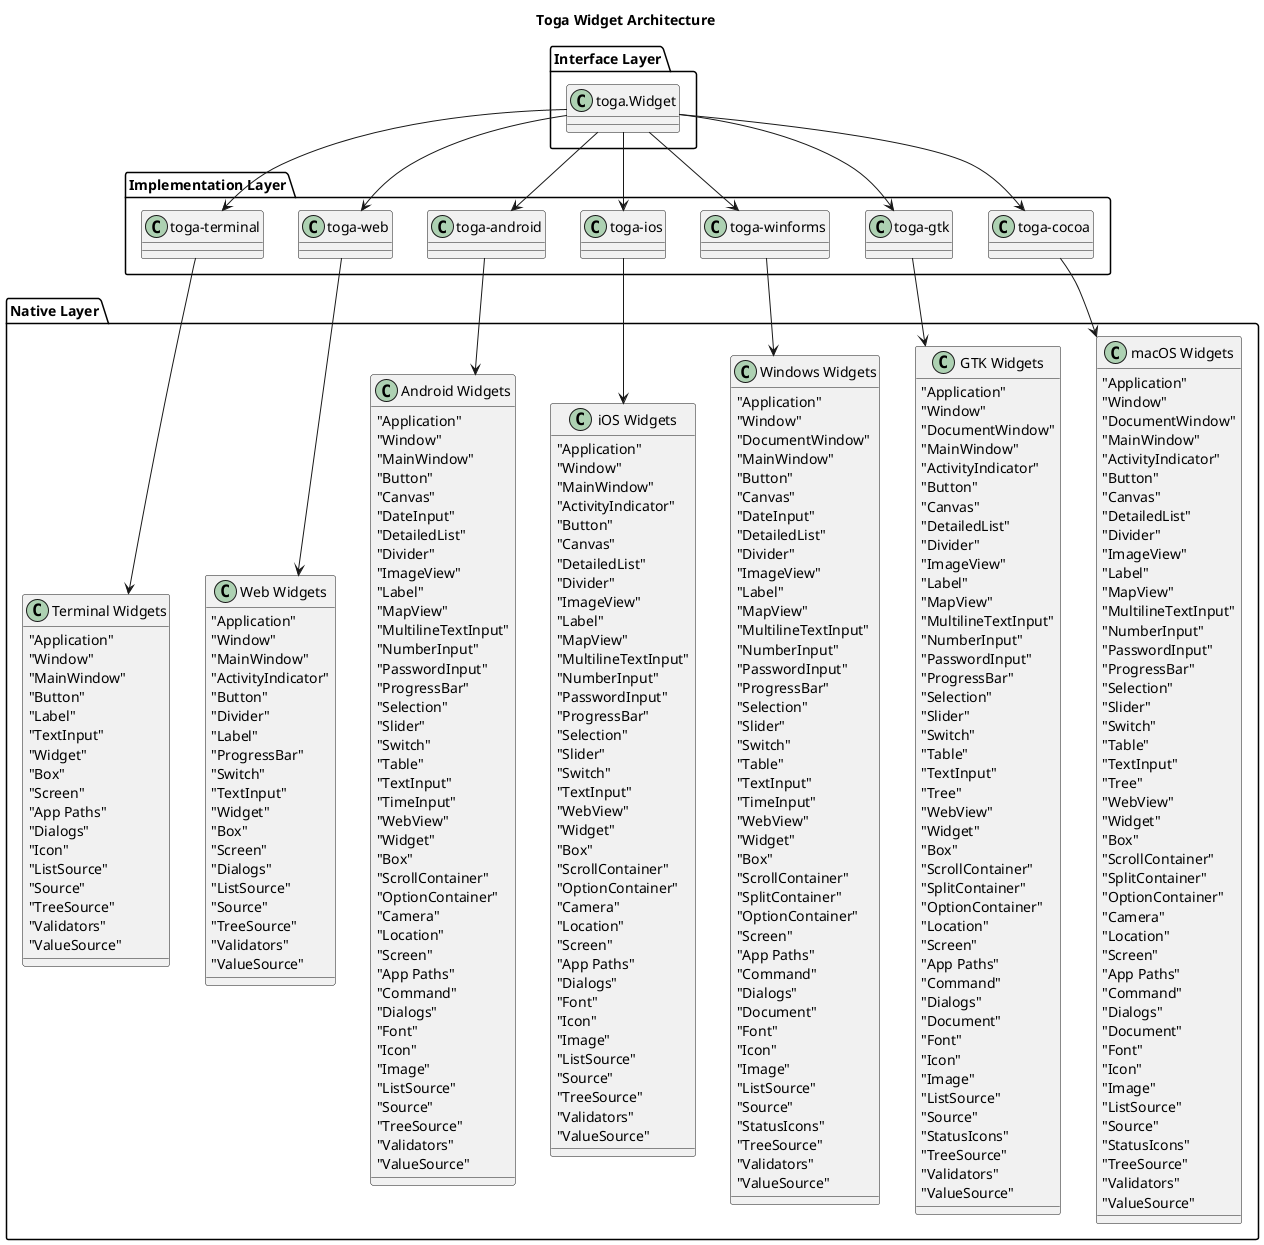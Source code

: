 
@startuml
title Toga Widget Architecture

package "Interface Layer" {
    class "toga.Widget" as TogaWidget
}

package "Implementation Layer" {
    class "toga-cocoa" as Cocoa
    class "toga-gtk" as GTK
    class "toga-winforms" as WinForms
    class "toga-ios" as iOS
    class "toga-android" as Android
    class "toga-web" as Web
    class "toga-terminal" as Terminal
}

package "Native Layer" {
    class "macOS Widgets" {
    "Application"
    "Window"
    "DocumentWindow"
    "MainWindow"
    "ActivityIndicator"
    "Button"
    "Canvas"
    "DetailedList"
    "Divider"
    "ImageView"
    "Label"
    "MapView"
    "MultilineTextInput"
    "NumberInput"
    "PasswordInput"
    "ProgressBar"
    "Selection"
    "Slider"
    "Switch"
    "Table"
    "TextInput"
    "Tree"
    "WebView"
    "Widget"
    "Box"
    "ScrollContainer"
    "SplitContainer"
    "OptionContainer"
    "Camera"
    "Location"
    "Screen"
    "App Paths"
    "Command"
    "Dialogs"
    "Document"
    "Font"
    "Icon"
    "Image"
    "ListSource"
    "Source"
    "StatusIcons"
    "TreeSource"
    "Validators"
    "ValueSource"
}
class "GTK Widgets" {
    "Application"
    "Window"
    "DocumentWindow"
    "MainWindow"
    "ActivityIndicator"
    "Button"
    "Canvas"
    "DetailedList"
    "Divider"
    "ImageView"
    "Label"
    "MapView"
    "MultilineTextInput"
    "NumberInput"
    "PasswordInput"
    "ProgressBar"
    "Selection"
    "Slider"
    "Switch"
    "Table"
    "TextInput"
    "Tree"
    "WebView"
    "Widget"
    "Box"
    "ScrollContainer"
    "SplitContainer"
    "OptionContainer"
    "Location"
    "Screen"
    "App Paths"
    "Command"
    "Dialogs"
    "Document"
    "Font"
    "Icon"
    "Image"
    "ListSource"
    "Source"
    "StatusIcons"
    "TreeSource"
    "Validators"
    "ValueSource"
}
class "Windows Widgets" {
    "Application"
    "Window"
    "DocumentWindow"
    "MainWindow"
    "Button"
    "Canvas"
    "DateInput"
    "DetailedList"
    "Divider"
    "ImageView"
    "Label"
    "MapView"
    "MultilineTextInput"
    "NumberInput"
    "PasswordInput"
    "ProgressBar"
    "Selection"
    "Slider"
    "Switch"
    "Table"
    "TextInput"
    "TimeInput"
    "WebView"
    "Widget"
    "Box"
    "ScrollContainer"
    "SplitContainer"
    "OptionContainer"
    "Screen"
    "App Paths"
    "Command"
    "Dialogs"
    "Document"
    "Font"
    "Icon"
    "Image"
    "ListSource"
    "Source"
    "StatusIcons"
    "TreeSource"
    "Validators"
    "ValueSource"
}
class "iOS Widgets" {
    "Application"
    "Window"
    "MainWindow"
    "ActivityIndicator"
    "Button"
    "Canvas"
    "DetailedList"
    "Divider"
    "ImageView"
    "Label"
    "MapView"
    "MultilineTextInput"
    "NumberInput"
    "PasswordInput"
    "ProgressBar"
    "Selection"
    "Slider"
    "Switch"
    "TextInput"
    "WebView"
    "Widget"
    "Box"
    "ScrollContainer"
    "OptionContainer"
    "Camera"
    "Location"
    "Screen"
    "App Paths"
    "Dialogs"
    "Font"
    "Icon"
    "Image"
    "ListSource"
    "Source"
    "TreeSource"
    "Validators"
    "ValueSource"
}
class "Android Widgets" {
    "Application"
    "Window"
    "MainWindow"
    "Button"
    "Canvas"
    "DateInput"
    "DetailedList"
    "Divider"
    "ImageView"
    "Label"
    "MapView"
    "MultilineTextInput"
    "NumberInput"
    "PasswordInput"
    "ProgressBar"
    "Selection"
    "Slider"
    "Switch"
    "Table"
    "TextInput"
    "TimeInput"
    "WebView"
    "Widget"
    "Box"
    "ScrollContainer"
    "OptionContainer"
    "Camera"
    "Location"
    "Screen"
    "App Paths"
    "Command"
    "Dialogs"
    "Font"
    "Icon"
    "Image"
    "ListSource"
    "Source"
    "TreeSource"
    "Validators"
    "ValueSource"
}
class "Web Widgets" {
    "Application"
    "Window"
    "MainWindow"
    "ActivityIndicator"
    "Button"
    "Divider"
    "Label"
    "ProgressBar"
    "Switch"
    "TextInput"
    "Widget"
    "Box"
    "Screen"
    "Dialogs"
    "ListSource"
    "Source"
    "TreeSource"
    "Validators"
    "ValueSource"
}
class "Terminal Widgets" {
    "Application"
    "Window"
    "MainWindow"
    "Button"
    "Label"
    "TextInput"
    "Widget"
    "Box"
    "Screen"
    "App Paths"
    "Dialogs"
    "Icon"
    "ListSource"
    "Source"
    "TreeSource"
    "Validators"
    "ValueSource"
}
}

TogaWidget --> Cocoa
TogaWidget --> GTK
TogaWidget --> WinForms
TogaWidget --> iOS
TogaWidget --> Android
TogaWidget --> Web
TogaWidget --> Terminal

Cocoa --> "macOS Widgets"
GTK --> "GTK Widgets"
WinForms --> "Windows Widgets"
iOS --> "iOS Widgets"
Android --> "Android Widgets"
Web --> "Web Widgets"
Terminal --> "Terminal Widgets"

@enduml
